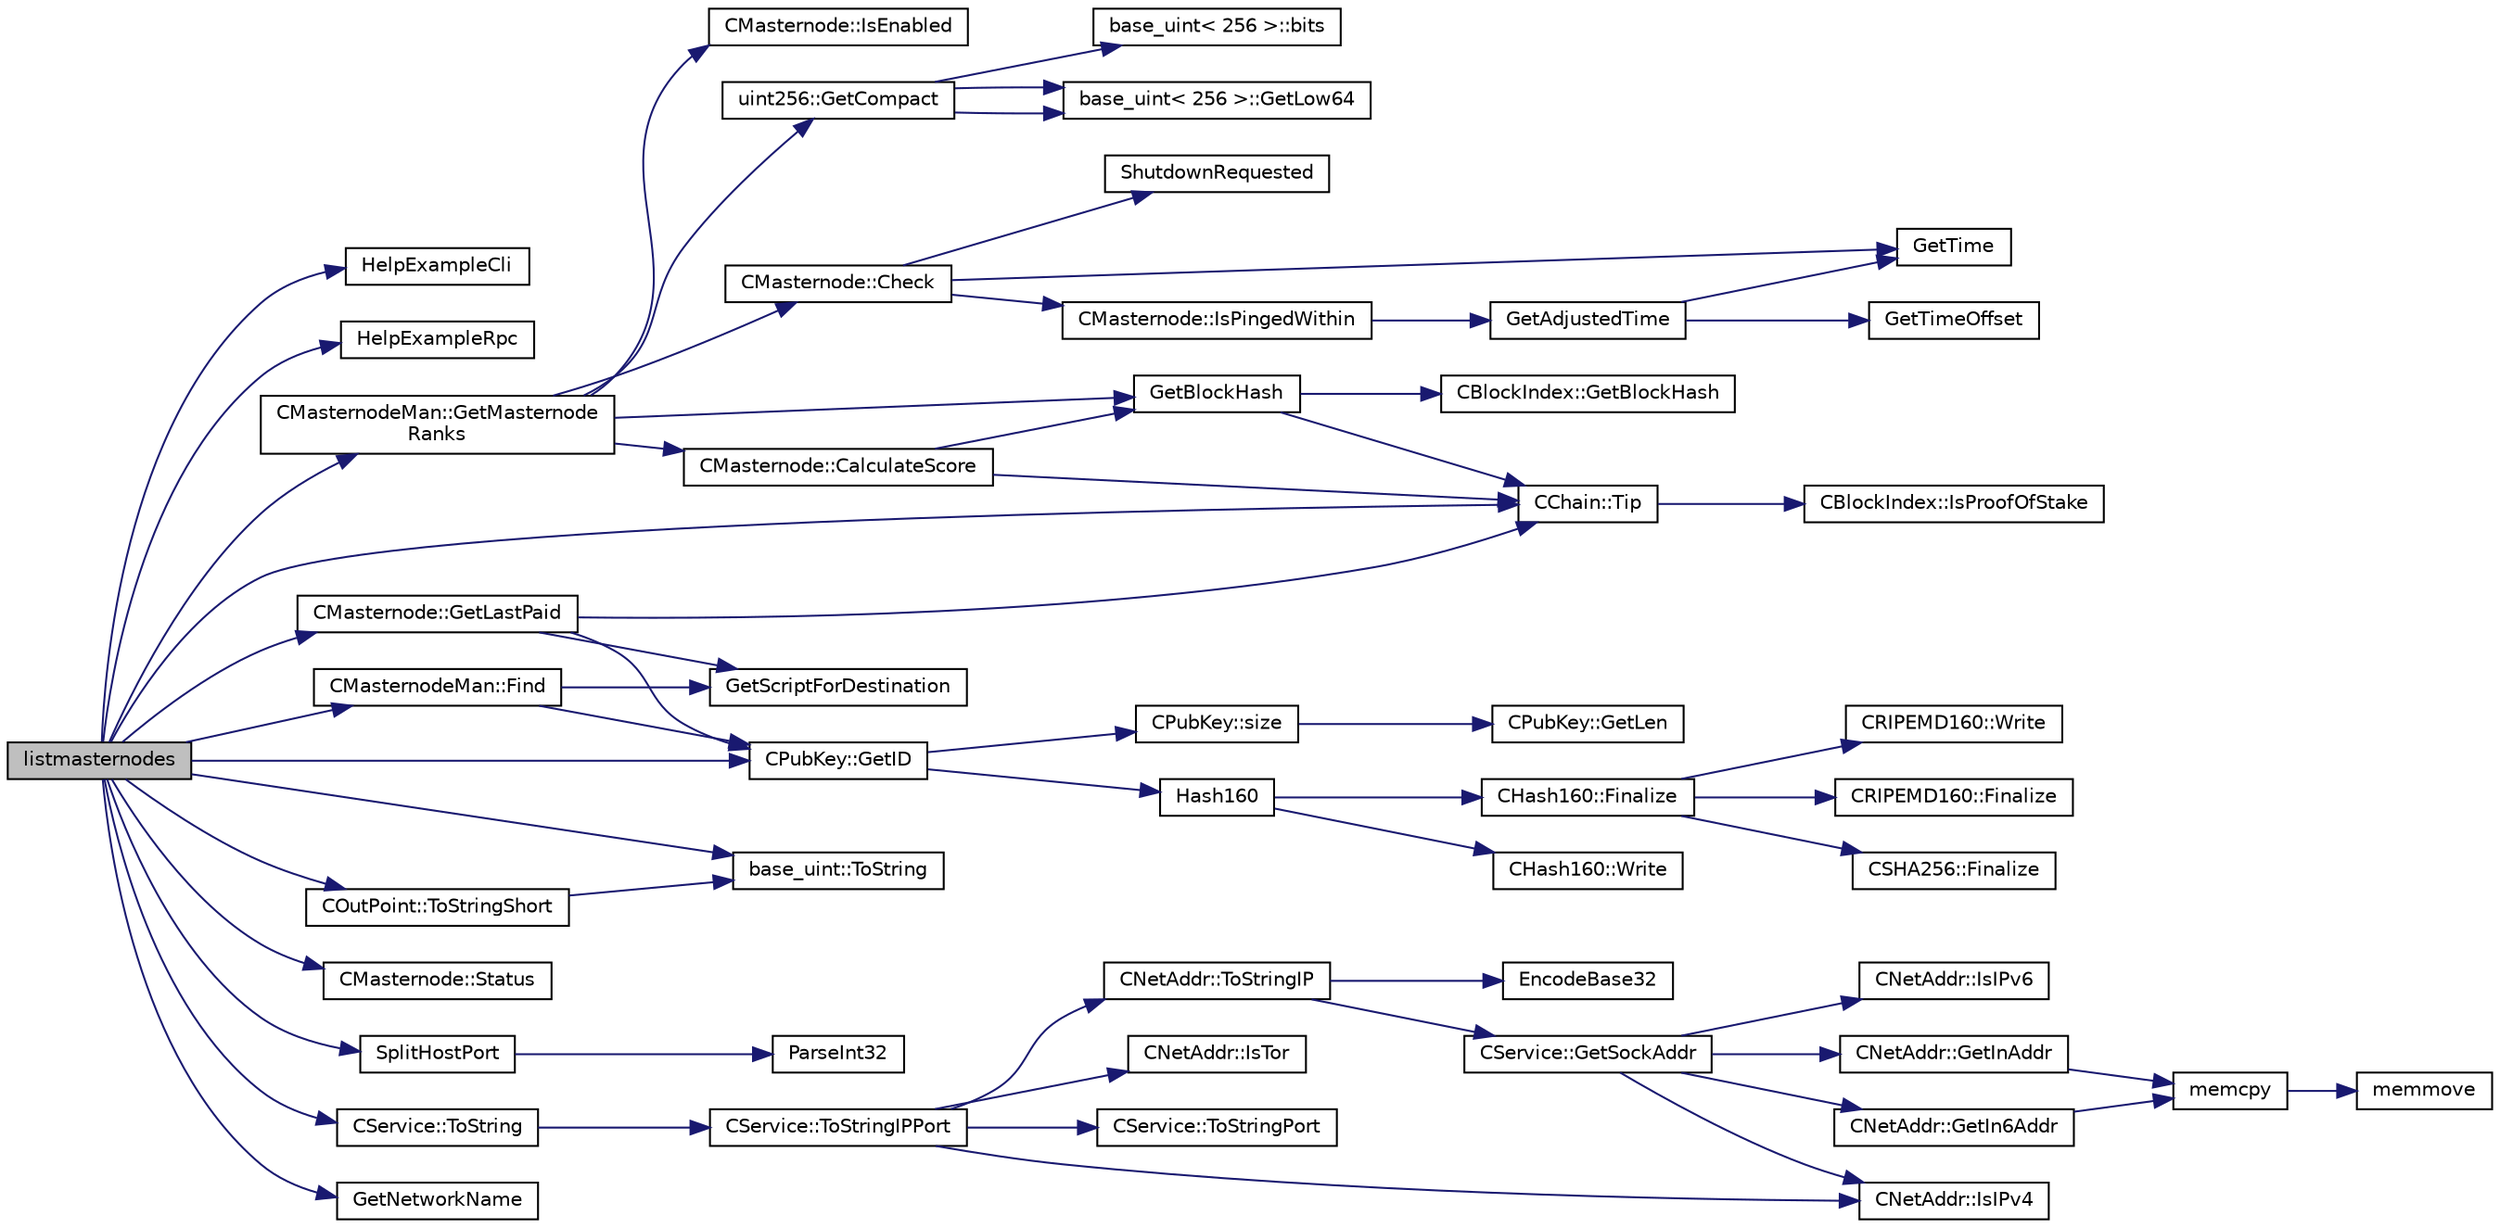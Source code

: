 digraph "listmasternodes"
{
  edge [fontname="Helvetica",fontsize="10",labelfontname="Helvetica",labelfontsize="10"];
  node [fontname="Helvetica",fontsize="10",shape=record];
  rankdir="LR";
  Node257 [label="listmasternodes",height=0.2,width=0.4,color="black", fillcolor="grey75", style="filled", fontcolor="black"];
  Node257 -> Node258 [color="midnightblue",fontsize="10",style="solid",fontname="Helvetica"];
  Node258 [label="HelpExampleCli",height=0.2,width=0.4,color="black", fillcolor="white", style="filled",URL="$rpcserver_8cpp.html#ac01ac6eab5467567ed0da106814e04ec"];
  Node257 -> Node259 [color="midnightblue",fontsize="10",style="solid",fontname="Helvetica"];
  Node259 [label="HelpExampleRpc",height=0.2,width=0.4,color="black", fillcolor="white", style="filled",URL="$rpcserver_8cpp.html#a06ea60e24e5a1053a14a11b1009bf9ef"];
  Node257 -> Node260 [color="midnightblue",fontsize="10",style="solid",fontname="Helvetica"];
  Node260 [label="CChain::Tip",height=0.2,width=0.4,color="black", fillcolor="white", style="filled",URL="$class_c_chain.html#a40ccefec14f8f3195c08c827af8cf412",tooltip="Returns the index entry for the tip of this chain, or NULL if none. "];
  Node260 -> Node261 [color="midnightblue",fontsize="10",style="solid",fontname="Helvetica"];
  Node261 [label="CBlockIndex::IsProofOfStake",height=0.2,width=0.4,color="black", fillcolor="white", style="filled",URL="$class_c_block_index.html#a2438a891e9d43821c0d99e1bdac56fde"];
  Node257 -> Node262 [color="midnightblue",fontsize="10",style="solid",fontname="Helvetica"];
  Node262 [label="CMasternodeMan::GetMasternode\lRanks",height=0.2,width=0.4,color="black", fillcolor="white", style="filled",URL="$class_c_masternode_man.html#ac06180b4570d5d1b098979c2f59a7a90"];
  Node262 -> Node263 [color="midnightblue",fontsize="10",style="solid",fontname="Helvetica"];
  Node263 [label="GetBlockHash",height=0.2,width=0.4,color="black", fillcolor="white", style="filled",URL="$masternode_8cpp.html#a32f5cbabfc2bd53c2f2daedf122a83cb"];
  Node263 -> Node260 [color="midnightblue",fontsize="10",style="solid",fontname="Helvetica"];
  Node263 -> Node264 [color="midnightblue",fontsize="10",style="solid",fontname="Helvetica"];
  Node264 [label="CBlockIndex::GetBlockHash",height=0.2,width=0.4,color="black", fillcolor="white", style="filled",URL="$class_c_block_index.html#a98490a2788c65cdd6ae9002b004dd74c"];
  Node262 -> Node265 [color="midnightblue",fontsize="10",style="solid",fontname="Helvetica"];
  Node265 [label="CMasternode::Check",height=0.2,width=0.4,color="black", fillcolor="white", style="filled",URL="$class_c_masternode.html#aa5892c0b8ec6d2a05cbb081cb1e0aa3c"];
  Node265 -> Node266 [color="midnightblue",fontsize="10",style="solid",fontname="Helvetica"];
  Node266 [label="ShutdownRequested",height=0.2,width=0.4,color="black", fillcolor="white", style="filled",URL="$init_8cpp.html#a6f201ca9fe6b594f1985c12b4482ea5a"];
  Node265 -> Node267 [color="midnightblue",fontsize="10",style="solid",fontname="Helvetica"];
  Node267 [label="GetTime",height=0.2,width=0.4,color="black", fillcolor="white", style="filled",URL="$utiltime_8cpp.html#a46fac5fba8ba905b5f9acb364f5d8c6f",tooltip="For unit testing. "];
  Node265 -> Node268 [color="midnightblue",fontsize="10",style="solid",fontname="Helvetica"];
  Node268 [label="CMasternode::IsPingedWithin",height=0.2,width=0.4,color="black", fillcolor="white", style="filled",URL="$class_c_masternode.html#ab4d54c22f0e31b0d2ee111c6b11d7e72"];
  Node268 -> Node269 [color="midnightblue",fontsize="10",style="solid",fontname="Helvetica"];
  Node269 [label="GetAdjustedTime",height=0.2,width=0.4,color="black", fillcolor="white", style="filled",URL="$timedata_8cpp.html#a09f81b9c7650f898cf3cf305b87547e6"];
  Node269 -> Node267 [color="midnightblue",fontsize="10",style="solid",fontname="Helvetica"];
  Node269 -> Node270 [color="midnightblue",fontsize="10",style="solid",fontname="Helvetica"];
  Node270 [label="GetTimeOffset",height=0.2,width=0.4,color="black", fillcolor="white", style="filled",URL="$timedata_8cpp.html#a50ca5344c75631267633f15cfe5e983e",tooltip="\"Never go to sea with two chronometers; take one or three.\" Our three time sources are: ..."];
  Node262 -> Node271 [color="midnightblue",fontsize="10",style="solid",fontname="Helvetica"];
  Node271 [label="CMasternode::IsEnabled",height=0.2,width=0.4,color="black", fillcolor="white", style="filled",URL="$class_c_masternode.html#a08782379f6ba10e9087b39f0cef19bce"];
  Node262 -> Node272 [color="midnightblue",fontsize="10",style="solid",fontname="Helvetica"];
  Node272 [label="CMasternode::CalculateScore",height=0.2,width=0.4,color="black", fillcolor="white", style="filled",URL="$class_c_masternode.html#a5193b7bca7224b39c455ddd39f0846f3"];
  Node272 -> Node260 [color="midnightblue",fontsize="10",style="solid",fontname="Helvetica"];
  Node272 -> Node263 [color="midnightblue",fontsize="10",style="solid",fontname="Helvetica"];
  Node262 -> Node273 [color="midnightblue",fontsize="10",style="solid",fontname="Helvetica"];
  Node273 [label="uint256::GetCompact",height=0.2,width=0.4,color="black", fillcolor="white", style="filled",URL="$classuint256.html#a62d6d46078edb8cdb742e2430a3b1998"];
  Node273 -> Node274 [color="midnightblue",fontsize="10",style="solid",fontname="Helvetica"];
  Node274 [label="base_uint\< 256 \>::bits",height=0.2,width=0.4,color="black", fillcolor="white", style="filled",URL="$classbase__uint.html#afe1eacc0b592cf184ac8ee0446997fbe",tooltip="Returns the position of the highest bit set plus one, or zero if the value is zero. "];
  Node273 -> Node275 [color="midnightblue",fontsize="10",style="solid",fontname="Helvetica"];
  Node275 [label="base_uint\< 256 \>::GetLow64",height=0.2,width=0.4,color="black", fillcolor="white", style="filled",URL="$classbase__uint.html#ad8dbf3216dd15a64f1598344ad7a71ea"];
  Node273 -> Node275 [color="midnightblue",fontsize="10",style="solid",fontname="Helvetica"];
  Node257 -> Node276 [color="midnightblue",fontsize="10",style="solid",fontname="Helvetica"];
  Node276 [label="COutPoint::ToStringShort",height=0.2,width=0.4,color="black", fillcolor="white", style="filled",URL="$class_c_out_point.html#a85f13609edc1f66afe82fb68f28fb8b7"];
  Node276 -> Node277 [color="midnightblue",fontsize="10",style="solid",fontname="Helvetica"];
  Node277 [label="base_uint::ToString",height=0.2,width=0.4,color="black", fillcolor="white", style="filled",URL="$classbase__uint.html#acccba4d9d51a0c36261718ca0cbb293b"];
  Node257 -> Node277 [color="midnightblue",fontsize="10",style="solid",fontname="Helvetica"];
  Node257 -> Node278 [color="midnightblue",fontsize="10",style="solid",fontname="Helvetica"];
  Node278 [label="CMasternodeMan::Find",height=0.2,width=0.4,color="black", fillcolor="white", style="filled",URL="$class_c_masternode_man.html#a3d34836c6992d29c485ba94a0c1e0ae6",tooltip="Find an entry. "];
  Node278 -> Node279 [color="midnightblue",fontsize="10",style="solid",fontname="Helvetica"];
  Node279 [label="GetScriptForDestination",height=0.2,width=0.4,color="black", fillcolor="white", style="filled",URL="$standard_8cpp.html#ae40f28d3b46c21033f6ee1f1200d0321"];
  Node278 -> Node280 [color="midnightblue",fontsize="10",style="solid",fontname="Helvetica"];
  Node280 [label="CPubKey::GetID",height=0.2,width=0.4,color="black", fillcolor="white", style="filled",URL="$class_c_pub_key.html#a2675f7e6f72eff68e7a5227289feb021",tooltip="Get the KeyID of this public key (hash of its serialization) "];
  Node280 -> Node281 [color="midnightblue",fontsize="10",style="solid",fontname="Helvetica"];
  Node281 [label="Hash160",height=0.2,width=0.4,color="black", fillcolor="white", style="filled",URL="$hash_8h.html#a4490f70ddae16e9e48460a0416a48a6b",tooltip="Compute the 160-bit hash an object. "];
  Node281 -> Node282 [color="midnightblue",fontsize="10",style="solid",fontname="Helvetica"];
  Node282 [label="CHash160::Write",height=0.2,width=0.4,color="black", fillcolor="white", style="filled",URL="$class_c_hash160.html#af56cdd9443013eb68b246aa8450217f2"];
  Node281 -> Node283 [color="midnightblue",fontsize="10",style="solid",fontname="Helvetica"];
  Node283 [label="CHash160::Finalize",height=0.2,width=0.4,color="black", fillcolor="white", style="filled",URL="$class_c_hash160.html#a9bb08e1772002ae1a5d85017ba7952ee"];
  Node283 -> Node284 [color="midnightblue",fontsize="10",style="solid",fontname="Helvetica"];
  Node284 [label="CSHA256::Finalize",height=0.2,width=0.4,color="black", fillcolor="white", style="filled",URL="$class_c_s_h_a256.html#a4259230be0caefa590bc324fc12b9b90"];
  Node283 -> Node285 [color="midnightblue",fontsize="10",style="solid",fontname="Helvetica"];
  Node285 [label="CRIPEMD160::Write",height=0.2,width=0.4,color="black", fillcolor="white", style="filled",URL="$class_c_r_i_p_e_m_d160.html#a221143b9d94af623d07c4f4ba1bf6007"];
  Node283 -> Node286 [color="midnightblue",fontsize="10",style="solid",fontname="Helvetica"];
  Node286 [label="CRIPEMD160::Finalize",height=0.2,width=0.4,color="black", fillcolor="white", style="filled",URL="$class_c_r_i_p_e_m_d160.html#a2a11566fbf9d1339b819833313fc4e51"];
  Node280 -> Node287 [color="midnightblue",fontsize="10",style="solid",fontname="Helvetica"];
  Node287 [label="CPubKey::size",height=0.2,width=0.4,color="black", fillcolor="white", style="filled",URL="$class_c_pub_key.html#a6bb28fcf0a5f799c69f5b7269363b309",tooltip="Simple read-only vector-like interface to the pubkey data. "];
  Node287 -> Node288 [color="midnightblue",fontsize="10",style="solid",fontname="Helvetica"];
  Node288 [label="CPubKey::GetLen",height=0.2,width=0.4,color="black", fillcolor="white", style="filled",URL="$class_c_pub_key.html#a7dc71b3f037c84268dc22de97d7b65fb",tooltip="Compute the length of a pubkey with a given first byte. "];
  Node257 -> Node289 [color="midnightblue",fontsize="10",style="solid",fontname="Helvetica"];
  Node289 [label="CMasternode::Status",height=0.2,width=0.4,color="black", fillcolor="white", style="filled",URL="$class_c_masternode.html#a9c1beafb61c235684d66cb2ee73c2642"];
  Node257 -> Node280 [color="midnightblue",fontsize="10",style="solid",fontname="Helvetica"];
  Node257 -> Node290 [color="midnightblue",fontsize="10",style="solid",fontname="Helvetica"];
  Node290 [label="SplitHostPort",height=0.2,width=0.4,color="black", fillcolor="white", style="filled",URL="$netbase_8cpp.html#a1b1ce2ba1ffe40785e65ec3ad5a20e79"];
  Node290 -> Node291 [color="midnightblue",fontsize="10",style="solid",fontname="Helvetica"];
  Node291 [label="ParseInt32",height=0.2,width=0.4,color="black", fillcolor="white", style="filled",URL="$utilstrencodings_8cpp.html#a880a215d9e931432b095084c756a49bb",tooltip="Convert string to signed 32-bit integer with strict parse error feedback. "];
  Node257 -> Node292 [color="midnightblue",fontsize="10",style="solid",fontname="Helvetica"];
  Node292 [label="CService::ToString",height=0.2,width=0.4,color="black", fillcolor="white", style="filled",URL="$class_c_service.html#a225473158bc07c87a6a862160d73cfea"];
  Node292 -> Node293 [color="midnightblue",fontsize="10",style="solid",fontname="Helvetica"];
  Node293 [label="CService::ToStringIPPort",height=0.2,width=0.4,color="black", fillcolor="white", style="filled",URL="$class_c_service.html#a224204c838b12eeb49ca7eabe6f75004"];
  Node293 -> Node294 [color="midnightblue",fontsize="10",style="solid",fontname="Helvetica"];
  Node294 [label="CNetAddr::IsIPv4",height=0.2,width=0.4,color="black", fillcolor="white", style="filled",URL="$class_c_net_addr.html#a7021b79e9a33c342b68db09dbb6c2293"];
  Node293 -> Node295 [color="midnightblue",fontsize="10",style="solid",fontname="Helvetica"];
  Node295 [label="CNetAddr::IsTor",height=0.2,width=0.4,color="black", fillcolor="white", style="filled",URL="$class_c_net_addr.html#a4db37b4997ff3b8c57959f2aa915a9a3"];
  Node293 -> Node296 [color="midnightblue",fontsize="10",style="solid",fontname="Helvetica"];
  Node296 [label="CNetAddr::ToStringIP",height=0.2,width=0.4,color="black", fillcolor="white", style="filled",URL="$class_c_net_addr.html#a0c8d9b5ed3824546ff4dccca3b28b073"];
  Node296 -> Node297 [color="midnightblue",fontsize="10",style="solid",fontname="Helvetica"];
  Node297 [label="EncodeBase32",height=0.2,width=0.4,color="black", fillcolor="white", style="filled",URL="$utilstrencodings_8cpp.html#a71aa75e646de8a10971f887bc71d9a75"];
  Node296 -> Node298 [color="midnightblue",fontsize="10",style="solid",fontname="Helvetica"];
  Node298 [label="CService::GetSockAddr",height=0.2,width=0.4,color="black", fillcolor="white", style="filled",URL="$class_c_service.html#ac4c6d655fab3af40937f0b0c65581745"];
  Node298 -> Node294 [color="midnightblue",fontsize="10",style="solid",fontname="Helvetica"];
  Node298 -> Node299 [color="midnightblue",fontsize="10",style="solid",fontname="Helvetica"];
  Node299 [label="CNetAddr::GetInAddr",height=0.2,width=0.4,color="black", fillcolor="white", style="filled",URL="$class_c_net_addr.html#a4f73432c55d4acb6b9e4c54833eefea6"];
  Node299 -> Node300 [color="midnightblue",fontsize="10",style="solid",fontname="Helvetica"];
  Node300 [label="memcpy",height=0.2,width=0.4,color="black", fillcolor="white", style="filled",URL="$glibc__compat_8cpp.html#a0f46826ab0466591e136db24394923cf"];
  Node300 -> Node301 [color="midnightblue",fontsize="10",style="solid",fontname="Helvetica"];
  Node301 [label="memmove",height=0.2,width=0.4,color="black", fillcolor="white", style="filled",URL="$glibc__compat_8cpp.html#a9778d49e9029dd75bc53ecbbf9f5e9a1"];
  Node298 -> Node302 [color="midnightblue",fontsize="10",style="solid",fontname="Helvetica"];
  Node302 [label="CNetAddr::IsIPv6",height=0.2,width=0.4,color="black", fillcolor="white", style="filled",URL="$class_c_net_addr.html#aad5f7a372c56ccf4d773f728b6b46e18"];
  Node298 -> Node303 [color="midnightblue",fontsize="10",style="solid",fontname="Helvetica"];
  Node303 [label="CNetAddr::GetIn6Addr",height=0.2,width=0.4,color="black", fillcolor="white", style="filled",URL="$class_c_net_addr.html#a3616012f94b27148e5b8e27d943d4884"];
  Node303 -> Node300 [color="midnightblue",fontsize="10",style="solid",fontname="Helvetica"];
  Node293 -> Node304 [color="midnightblue",fontsize="10",style="solid",fontname="Helvetica"];
  Node304 [label="CService::ToStringPort",height=0.2,width=0.4,color="black", fillcolor="white", style="filled",URL="$class_c_service.html#a95d6f24b6a613fca24734ba4e38ef3dc"];
  Node257 -> Node305 [color="midnightblue",fontsize="10",style="solid",fontname="Helvetica"];
  Node305 [label="GetNetworkName",height=0.2,width=0.4,color="black", fillcolor="white", style="filled",URL="$netbase_8cpp.html#a3ac9f57de577413ec3a720f0ef520921"];
  Node257 -> Node306 [color="midnightblue",fontsize="10",style="solid",fontname="Helvetica"];
  Node306 [label="CMasternode::GetLastPaid",height=0.2,width=0.4,color="black", fillcolor="white", style="filled",URL="$class_c_masternode.html#a303e8288ffe803c68d8cc31224a35cdd"];
  Node306 -> Node260 [color="midnightblue",fontsize="10",style="solid",fontname="Helvetica"];
  Node306 -> Node279 [color="midnightblue",fontsize="10",style="solid",fontname="Helvetica"];
  Node306 -> Node280 [color="midnightblue",fontsize="10",style="solid",fontname="Helvetica"];
}
